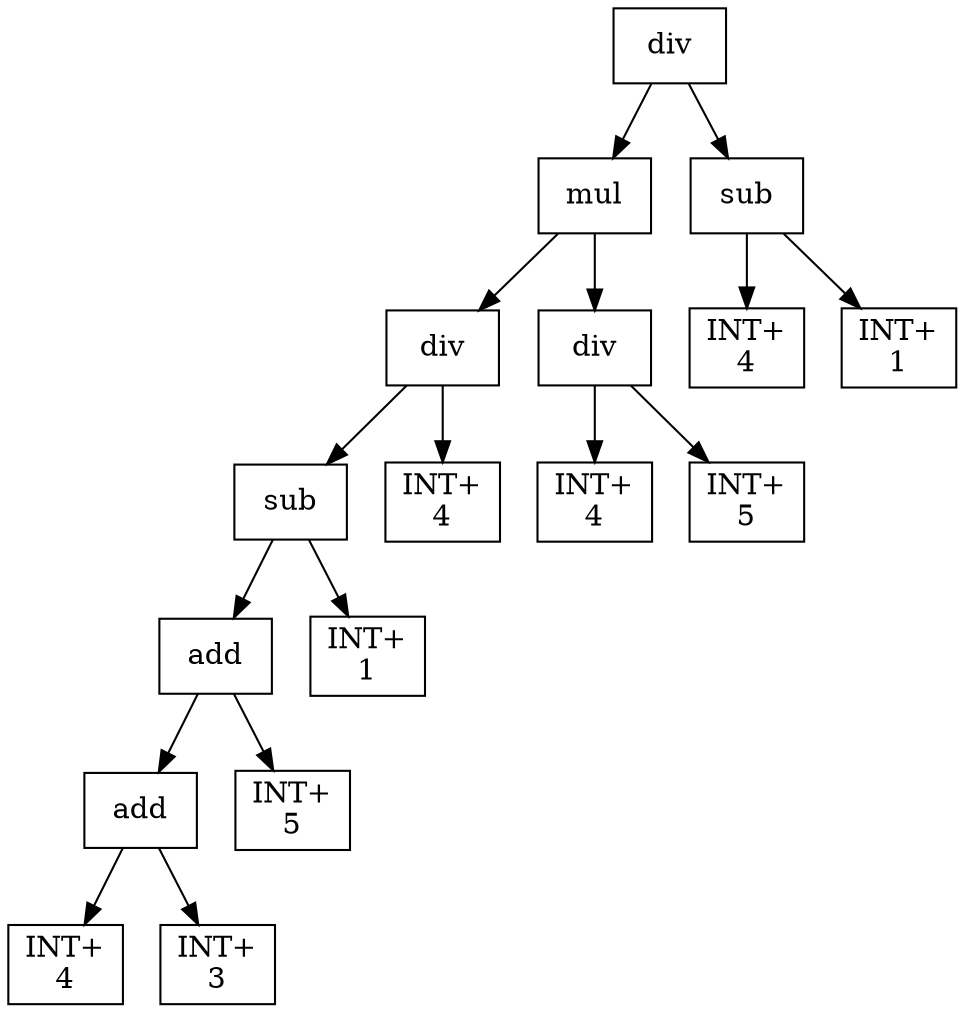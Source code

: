 digraph expr {
  node [shape=box];
  n1 [label="div"];
  n2 [label="mul"];
  n3 [label="div"];
  n4 [label="sub"];
  n5 [label="add"];
  n6 [label="add"];
  n7 [label="INT+\n4"];
  n8 [label="INT+\n3"];
  n6 -> n7;
  n6 -> n8;
  n9 [label="INT+\n5"];
  n5 -> n6;
  n5 -> n9;
  n10 [label="INT+\n1"];
  n4 -> n5;
  n4 -> n10;
  n11 [label="INT+\n4"];
  n3 -> n4;
  n3 -> n11;
  n12 [label="div"];
  n13 [label="INT+\n4"];
  n14 [label="INT+\n5"];
  n12 -> n13;
  n12 -> n14;
  n2 -> n3;
  n2 -> n12;
  n15 [label="sub"];
  n16 [label="INT+\n4"];
  n17 [label="INT+\n1"];
  n15 -> n16;
  n15 -> n17;
  n1 -> n2;
  n1 -> n15;
}